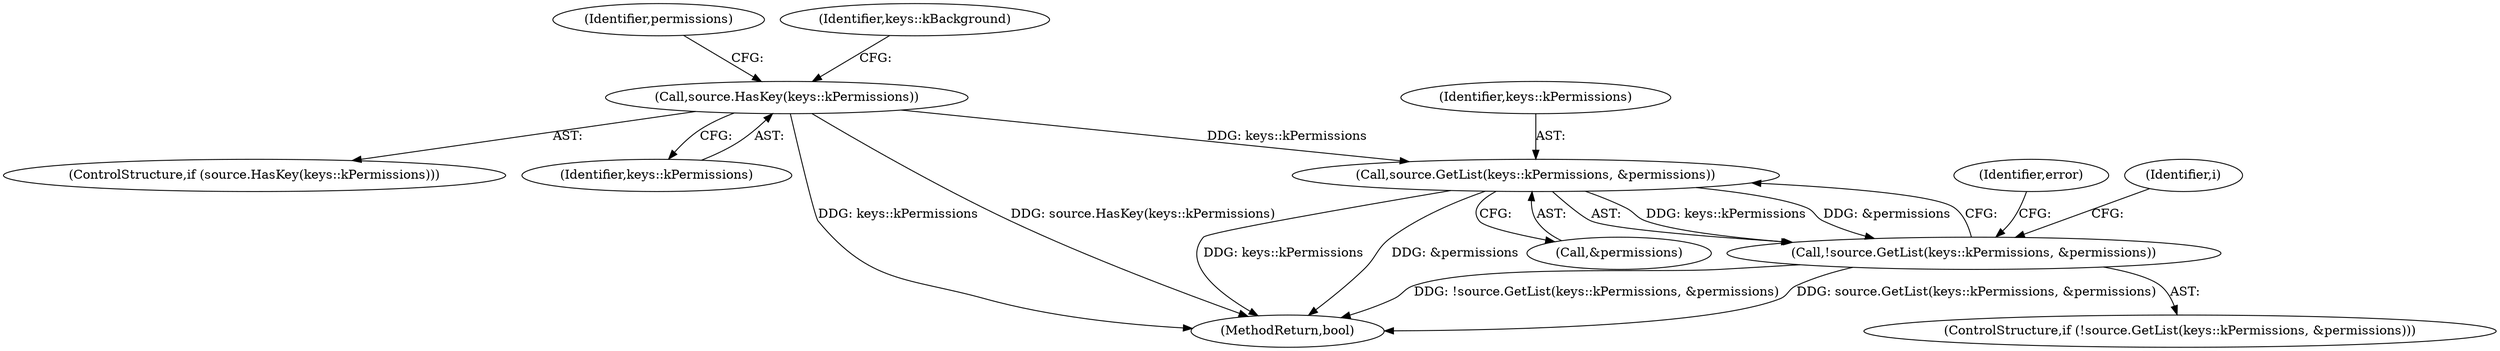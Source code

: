 digraph "0_Chrome_c63f2b7fe4fe2977f858a8e36d5f48db17eff2e7_30@pointer" {
"1001365" [label="(Call,source.GetList(keys::kPermissions, &permissions))"];
"1001356" [label="(Call,source.HasKey(keys::kPermissions))"];
"1001364" [label="(Call,!source.GetList(keys::kPermissions, &permissions))"];
"1001364" [label="(Call,!source.GetList(keys::kPermissions, &permissions))"];
"1001361" [label="(Identifier,permissions)"];
"1001365" [label="(Call,source.GetList(keys::kPermissions, &permissions))"];
"1001372" [label="(Identifier,error)"];
"1001355" [label="(ControlStructure,if (source.HasKey(keys::kPermissions)))"];
"1001356" [label="(Call,source.HasKey(keys::kPermissions))"];
"1001357" [label="(Identifier,keys::kPermissions)"];
"1001366" [label="(Identifier,keys::kPermissions)"];
"1001363" [label="(ControlStructure,if (!source.GetList(keys::kPermissions, &permissions)))"];
"1001381" [label="(Identifier,i)"];
"1002360" [label="(MethodReturn,bool)"];
"1001522" [label="(Identifier,keys::kBackground)"];
"1001367" [label="(Call,&permissions)"];
"1001365" -> "1001364"  [label="AST: "];
"1001365" -> "1001367"  [label="CFG: "];
"1001366" -> "1001365"  [label="AST: "];
"1001367" -> "1001365"  [label="AST: "];
"1001364" -> "1001365"  [label="CFG: "];
"1001365" -> "1002360"  [label="DDG: keys::kPermissions"];
"1001365" -> "1002360"  [label="DDG: &permissions"];
"1001365" -> "1001364"  [label="DDG: keys::kPermissions"];
"1001365" -> "1001364"  [label="DDG: &permissions"];
"1001356" -> "1001365"  [label="DDG: keys::kPermissions"];
"1001356" -> "1001355"  [label="AST: "];
"1001356" -> "1001357"  [label="CFG: "];
"1001357" -> "1001356"  [label="AST: "];
"1001361" -> "1001356"  [label="CFG: "];
"1001522" -> "1001356"  [label="CFG: "];
"1001356" -> "1002360"  [label="DDG: keys::kPermissions"];
"1001356" -> "1002360"  [label="DDG: source.HasKey(keys::kPermissions)"];
"1001364" -> "1001363"  [label="AST: "];
"1001372" -> "1001364"  [label="CFG: "];
"1001381" -> "1001364"  [label="CFG: "];
"1001364" -> "1002360"  [label="DDG: !source.GetList(keys::kPermissions, &permissions)"];
"1001364" -> "1002360"  [label="DDG: source.GetList(keys::kPermissions, &permissions)"];
}
